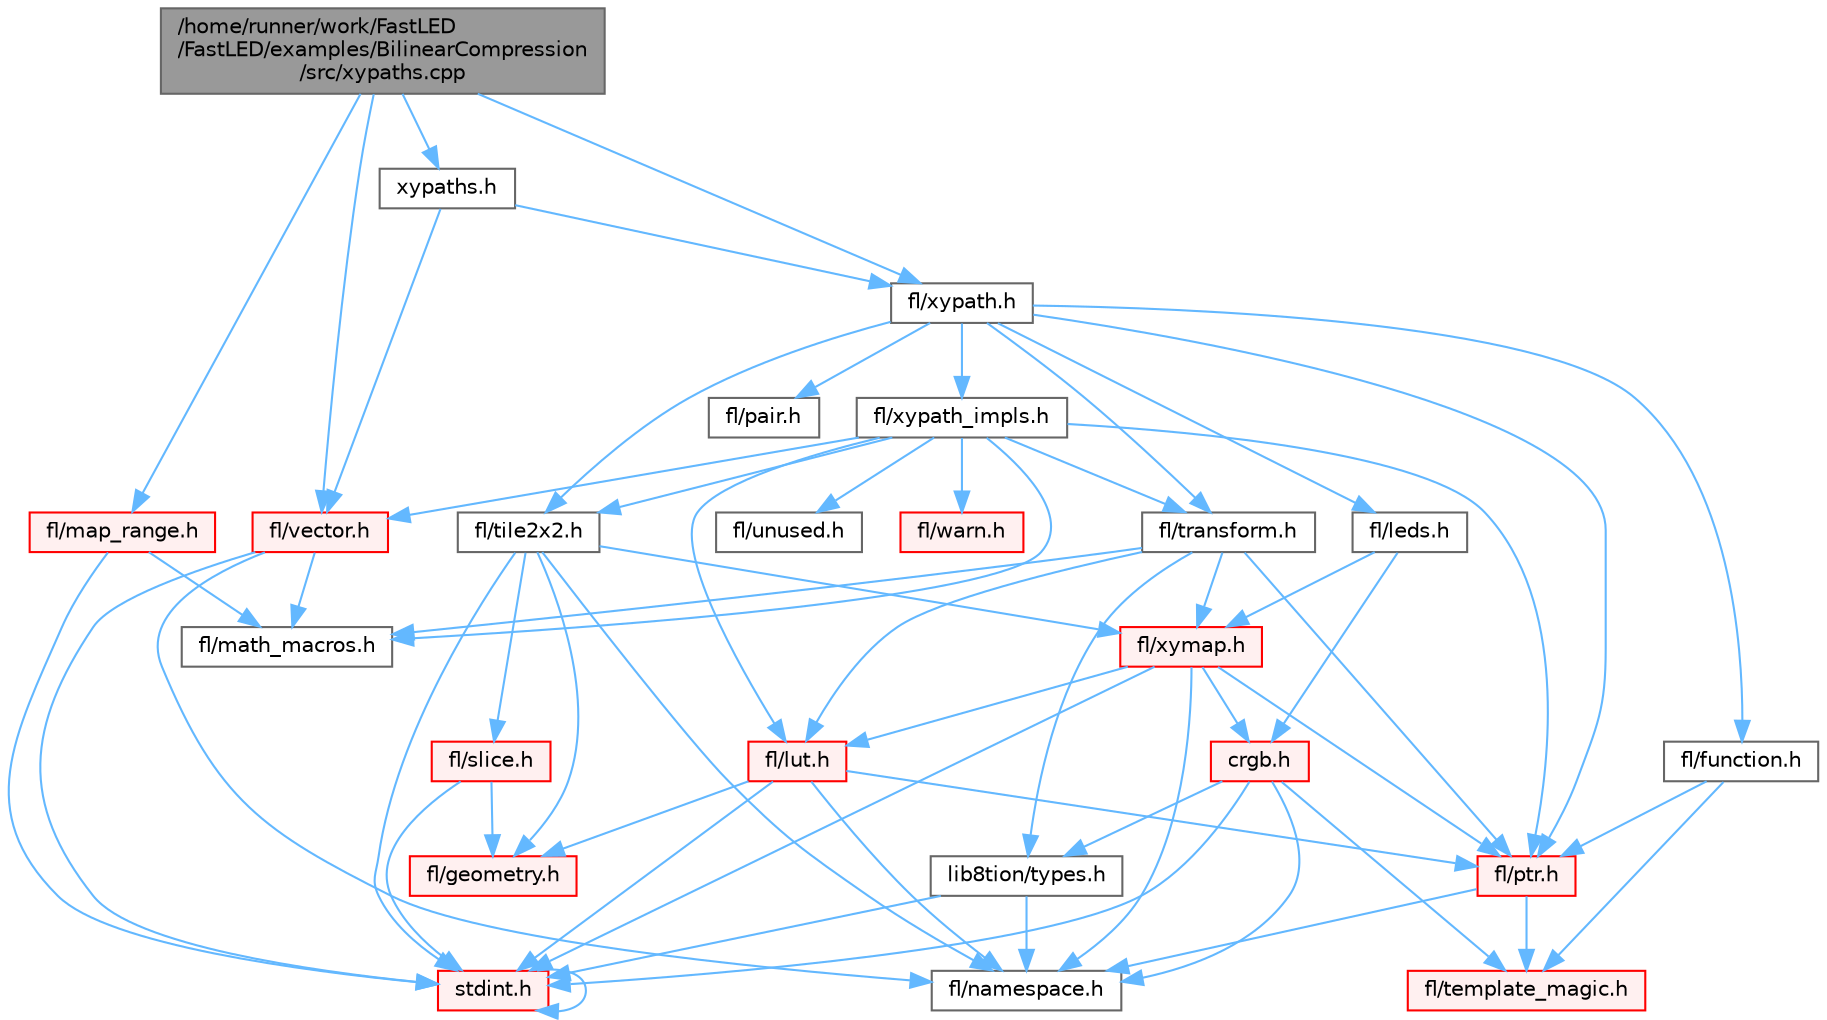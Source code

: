 digraph "/home/runner/work/FastLED/FastLED/examples/BilinearCompression/src/xypaths.cpp"
{
 // INTERACTIVE_SVG=YES
 // LATEX_PDF_SIZE
  bgcolor="transparent";
  edge [fontname=Helvetica,fontsize=10,labelfontname=Helvetica,labelfontsize=10];
  node [fontname=Helvetica,fontsize=10,shape=box,height=0.2,width=0.4];
  Node1 [id="Node000001",label="/home/runner/work/FastLED\l/FastLED/examples/BilinearCompression\l/src/xypaths.cpp",height=0.2,width=0.4,color="gray40", fillcolor="grey60", style="filled", fontcolor="black",tooltip=" "];
  Node1 -> Node2 [id="edge1_Node000001_Node000002",color="steelblue1",style="solid",tooltip=" "];
  Node2 [id="Node000002",label="fl/xypath.h",height=0.2,width=0.4,color="grey40", fillcolor="white", style="filled",URL="$d5/df2/xypath_8h.html",tooltip=" "];
  Node2 -> Node3 [id="edge2_Node000002_Node000003",color="steelblue1",style="solid",tooltip=" "];
  Node3 [id="Node000003",label="fl/function.h",height=0.2,width=0.4,color="grey40", fillcolor="white", style="filled",URL="$dd/d67/function_8h.html",tooltip=" "];
  Node3 -> Node4 [id="edge3_Node000003_Node000004",color="steelblue1",style="solid",tooltip=" "];
  Node4 [id="Node000004",label="fl/ptr.h",height=0.2,width=0.4,color="red", fillcolor="#FFF0F0", style="filled",URL="$dd/d98/ptr_8h.html",tooltip=" "];
  Node4 -> Node6 [id="edge4_Node000004_Node000006",color="steelblue1",style="solid",tooltip=" "];
  Node6 [id="Node000006",label="fl/namespace.h",height=0.2,width=0.4,color="grey40", fillcolor="white", style="filled",URL="$df/d2a/namespace_8h.html",tooltip="Implements the FastLED namespace macros."];
  Node4 -> Node9 [id="edge5_Node000004_Node000009",color="steelblue1",style="solid",tooltip=" "];
  Node9 [id="Node000009",label="fl/template_magic.h",height=0.2,width=0.4,color="red", fillcolor="#FFF0F0", style="filled",URL="$d8/d0c/template__magic_8h.html",tooltip=" "];
  Node3 -> Node9 [id="edge6_Node000003_Node000009",color="steelblue1",style="solid",tooltip=" "];
  Node2 -> Node11 [id="edge7_Node000002_Node000011",color="steelblue1",style="solid",tooltip=" "];
  Node11 [id="Node000011",label="fl/leds.h",height=0.2,width=0.4,color="grey40", fillcolor="white", style="filled",URL="$da/d78/leds_8h.html",tooltip=" "];
  Node11 -> Node12 [id="edge8_Node000011_Node000012",color="steelblue1",style="solid",tooltip=" "];
  Node12 [id="Node000012",label="crgb.h",height=0.2,width=0.4,color="red", fillcolor="#FFF0F0", style="filled",URL="$db/dd1/crgb_8h.html",tooltip="Defines the red, green, and blue (RGB) pixel struct."];
  Node12 -> Node8 [id="edge9_Node000012_Node000008",color="steelblue1",style="solid",tooltip=" "];
  Node8 [id="Node000008",label="stdint.h",height=0.2,width=0.4,color="red", fillcolor="#FFF0F0", style="filled",URL="$df/dd8/stdint_8h.html",tooltip=" "];
  Node8 -> Node8 [id="edge10_Node000008_Node000008",color="steelblue1",style="solid",tooltip=" "];
  Node12 -> Node6 [id="edge11_Node000012_Node000006",color="steelblue1",style="solid",tooltip=" "];
  Node12 -> Node15 [id="edge12_Node000012_Node000015",color="steelblue1",style="solid",tooltip=" "];
  Node15 [id="Node000015",label="lib8tion/types.h",height=0.2,width=0.4,color="grey40", fillcolor="white", style="filled",URL="$d9/ddf/lib8tion_2types_8h.html",tooltip="Defines fractional types used for lib8tion functions."];
  Node15 -> Node8 [id="edge13_Node000015_Node000008",color="steelblue1",style="solid",tooltip=" "];
  Node15 -> Node6 [id="edge14_Node000015_Node000006",color="steelblue1",style="solid",tooltip=" "];
  Node12 -> Node9 [id="edge15_Node000012_Node000009",color="steelblue1",style="solid",tooltip=" "];
  Node11 -> Node17 [id="edge16_Node000011_Node000017",color="steelblue1",style="solid",tooltip=" "];
  Node17 [id="Node000017",label="fl/xymap.h",height=0.2,width=0.4,color="red", fillcolor="#FFF0F0", style="filled",URL="$da/d61/xymap_8h.html",tooltip=" "];
  Node17 -> Node8 [id="edge17_Node000017_Node000008",color="steelblue1",style="solid",tooltip=" "];
  Node17 -> Node12 [id="edge18_Node000017_Node000012",color="steelblue1",style="solid",tooltip=" "];
  Node17 -> Node29 [id="edge19_Node000017_Node000029",color="steelblue1",style="solid",tooltip=" "];
  Node29 [id="Node000029",label="fl/lut.h",height=0.2,width=0.4,color="red", fillcolor="#FFF0F0", style="filled",URL="$db/d54/lut_8h.html",tooltip=" "];
  Node29 -> Node4 [id="edge20_Node000029_Node000004",color="steelblue1",style="solid",tooltip=" "];
  Node29 -> Node8 [id="edge21_Node000029_Node000008",color="steelblue1",style="solid",tooltip=" "];
  Node29 -> Node20 [id="edge22_Node000029_Node000020",color="steelblue1",style="solid",tooltip=" "];
  Node20 [id="Node000020",label="fl/geometry.h",height=0.2,width=0.4,color="red", fillcolor="#FFF0F0", style="filled",URL="$d4/d67/geometry_8h.html",tooltip=" "];
  Node29 -> Node6 [id="edge23_Node000029_Node000006",color="steelblue1",style="solid",tooltip=" "];
  Node17 -> Node6 [id="edge24_Node000017_Node000006",color="steelblue1",style="solid",tooltip=" "];
  Node17 -> Node4 [id="edge25_Node000017_Node000004",color="steelblue1",style="solid",tooltip=" "];
  Node2 -> Node32 [id="edge26_Node000002_Node000032",color="steelblue1",style="solid",tooltip=" "];
  Node32 [id="Node000032",label="fl/pair.h",height=0.2,width=0.4,color="grey40", fillcolor="white", style="filled",URL="$d3/d41/pair_8h.html",tooltip=" "];
  Node2 -> Node4 [id="edge27_Node000002_Node000004",color="steelblue1",style="solid",tooltip=" "];
  Node2 -> Node33 [id="edge28_Node000002_Node000033",color="steelblue1",style="solid",tooltip=" "];
  Node33 [id="Node000033",label="fl/tile2x2.h",height=0.2,width=0.4,color="grey40", fillcolor="white", style="filled",URL="$d2/db4/tile2x2_8h.html",tooltip=" "];
  Node33 -> Node8 [id="edge29_Node000033_Node000008",color="steelblue1",style="solid",tooltip=" "];
  Node33 -> Node20 [id="edge30_Node000033_Node000020",color="steelblue1",style="solid",tooltip=" "];
  Node33 -> Node6 [id="edge31_Node000033_Node000006",color="steelblue1",style="solid",tooltip=" "];
  Node33 -> Node34 [id="edge32_Node000033_Node000034",color="steelblue1",style="solid",tooltip=" "];
  Node34 [id="Node000034",label="fl/slice.h",height=0.2,width=0.4,color="red", fillcolor="#FFF0F0", style="filled",URL="$d0/d48/slice_8h.html",tooltip=" "];
  Node34 -> Node8 [id="edge33_Node000034_Node000008",color="steelblue1",style="solid",tooltip=" "];
  Node34 -> Node20 [id="edge34_Node000034_Node000020",color="steelblue1",style="solid",tooltip=" "];
  Node33 -> Node17 [id="edge35_Node000033_Node000017",color="steelblue1",style="solid",tooltip=" "];
  Node2 -> Node35 [id="edge36_Node000002_Node000035",color="steelblue1",style="solid",tooltip=" "];
  Node35 [id="Node000035",label="fl/transform.h",height=0.2,width=0.4,color="grey40", fillcolor="white", style="filled",URL="$d2/d80/transform_8h.html",tooltip=" "];
  Node35 -> Node29 [id="edge37_Node000035_Node000029",color="steelblue1",style="solid",tooltip=" "];
  Node35 -> Node24 [id="edge38_Node000035_Node000024",color="steelblue1",style="solid",tooltip=" "];
  Node24 [id="Node000024",label="fl/math_macros.h",height=0.2,width=0.4,color="grey40", fillcolor="white", style="filled",URL="$d8/db8/math__macros_8h.html",tooltip=" "];
  Node35 -> Node4 [id="edge39_Node000035_Node000004",color="steelblue1",style="solid",tooltip=" "];
  Node35 -> Node17 [id="edge40_Node000035_Node000017",color="steelblue1",style="solid",tooltip=" "];
  Node35 -> Node15 [id="edge41_Node000035_Node000015",color="steelblue1",style="solid",tooltip=" "];
  Node2 -> Node36 [id="edge42_Node000002_Node000036",color="steelblue1",style="solid",tooltip=" "];
  Node36 [id="Node000036",label="fl/xypath_impls.h",height=0.2,width=0.4,color="grey40", fillcolor="white", style="filled",URL="$d8/d5f/xypath__impls_8h.html",tooltip=" "];
  Node36 -> Node29 [id="edge43_Node000036_Node000029",color="steelblue1",style="solid",tooltip=" "];
  Node36 -> Node24 [id="edge44_Node000036_Node000024",color="steelblue1",style="solid",tooltip=" "];
  Node36 -> Node4 [id="edge45_Node000036_Node000004",color="steelblue1",style="solid",tooltip=" "];
  Node36 -> Node33 [id="edge46_Node000036_Node000033",color="steelblue1",style="solid",tooltip=" "];
  Node36 -> Node35 [id="edge47_Node000036_Node000035",color="steelblue1",style="solid",tooltip=" "];
  Node36 -> Node37 [id="edge48_Node000036_Node000037",color="steelblue1",style="solid",tooltip=" "];
  Node37 [id="Node000037",label="fl/unused.h",height=0.2,width=0.4,color="grey40", fillcolor="white", style="filled",URL="$d8/d4b/unused_8h.html",tooltip=" "];
  Node36 -> Node25 [id="edge49_Node000036_Node000025",color="steelblue1",style="solid",tooltip=" "];
  Node25 [id="Node000025",label="fl/vector.h",height=0.2,width=0.4,color="red", fillcolor="#FFF0F0", style="filled",URL="$d6/d68/vector_8h.html",tooltip=" "];
  Node25 -> Node8 [id="edge50_Node000025_Node000008",color="steelblue1",style="solid",tooltip=" "];
  Node25 -> Node24 [id="edge51_Node000025_Node000024",color="steelblue1",style="solid",tooltip=" "];
  Node25 -> Node6 [id="edge52_Node000025_Node000006",color="steelblue1",style="solid",tooltip=" "];
  Node36 -> Node38 [id="edge53_Node000036_Node000038",color="steelblue1",style="solid",tooltip=" "];
  Node38 [id="Node000038",label="fl/warn.h",height=0.2,width=0.4,color="red", fillcolor="#FFF0F0", style="filled",URL="$de/d77/warn_8h.html",tooltip=" "];
  Node1 -> Node25 [id="edge54_Node000001_Node000025",color="steelblue1",style="solid",tooltip=" "];
  Node1 -> Node23 [id="edge55_Node000001_Node000023",color="steelblue1",style="solid",tooltip=" "];
  Node23 [id="Node000023",label="fl/map_range.h",height=0.2,width=0.4,color="red", fillcolor="#FFF0F0", style="filled",URL="$d1/d47/map__range_8h.html",tooltip=" "];
  Node23 -> Node8 [id="edge56_Node000023_Node000008",color="steelblue1",style="solid",tooltip=" "];
  Node23 -> Node24 [id="edge57_Node000023_Node000024",color="steelblue1",style="solid",tooltip=" "];
  Node1 -> Node41 [id="edge58_Node000001_Node000041",color="steelblue1",style="solid",tooltip=" "];
  Node41 [id="Node000041",label="xypaths.h",height=0.2,width=0.4,color="grey40", fillcolor="white", style="filled",URL="$d9/dea/xypaths_8h.html",tooltip=" "];
  Node41 -> Node2 [id="edge59_Node000041_Node000002",color="steelblue1",style="solid",tooltip=" "];
  Node41 -> Node25 [id="edge60_Node000041_Node000025",color="steelblue1",style="solid",tooltip=" "];
}
